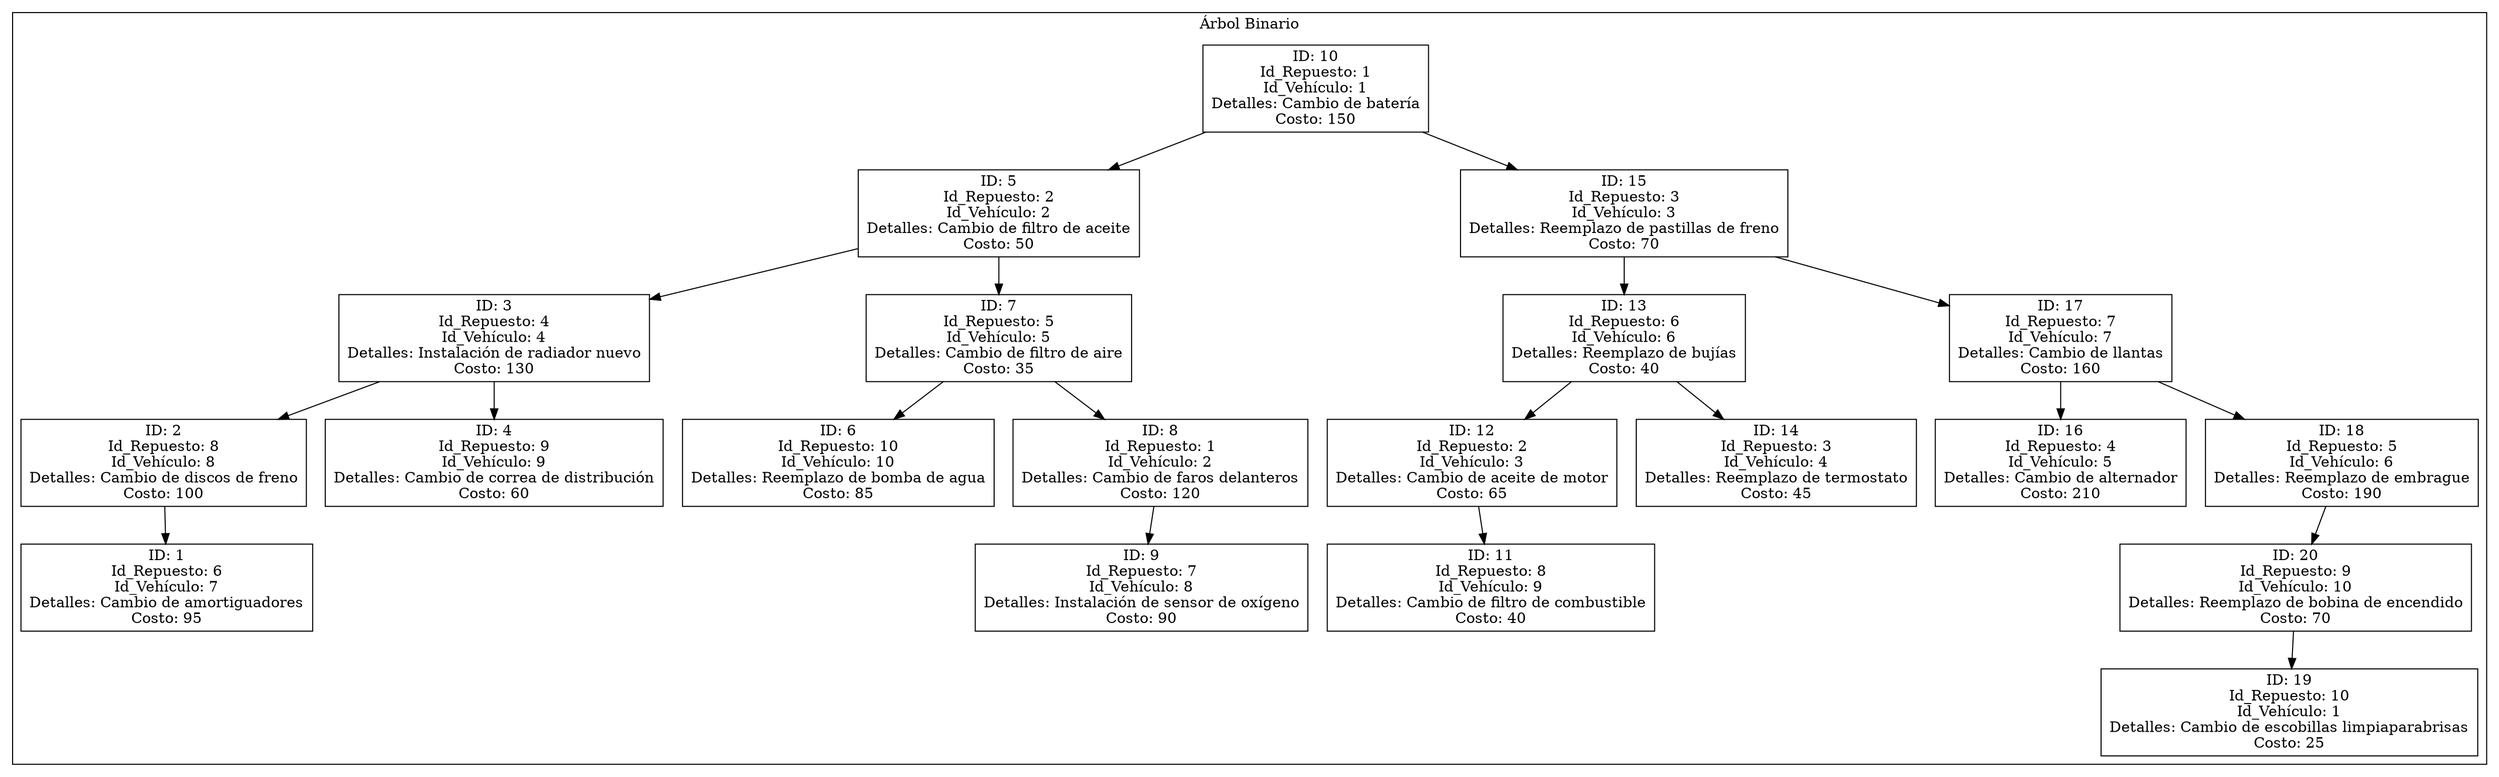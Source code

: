digraph BinaryTree {
    node [shape=box];
    rankdir=TB;
    subgraph cluster_0 {
        label = "Árbol Binario";

        "10" [label="ID: 10\nId_Repuesto: 1\nId_Vehículo: 1\nDetalles: Cambio de batería\nCosto: 150"];
        "5" [label="ID: 5\nId_Repuesto: 2\nId_Vehículo: 2\nDetalles: Cambio de filtro de aceite\nCosto: 50"];
        "3" [label="ID: 3\nId_Repuesto: 4\nId_Vehículo: 4\nDetalles: Instalación de radiador nuevo\nCosto: 130"];
        "2" [label="ID: 2\nId_Repuesto: 8\nId_Vehículo: 8\nDetalles: Cambio de discos de freno\nCosto: 100"];
        "1" [label="ID: 1\nId_Repuesto: 6\nId_Vehículo: 7\nDetalles: Cambio de amortiguadores\nCosto: 95"];
        "4" [label="ID: 4\nId_Repuesto: 9\nId_Vehículo: 9\nDetalles: Cambio de correa de distribución\nCosto: 60"];
        "7" [label="ID: 7\nId_Repuesto: 5\nId_Vehículo: 5\nDetalles: Cambio de filtro de aire\nCosto: 35"];
        "6" [label="ID: 6\nId_Repuesto: 10\nId_Vehículo: 10\nDetalles: Reemplazo de bomba de agua\nCosto: 85"];
        "8" [label="ID: 8\nId_Repuesto: 1\nId_Vehículo: 2\nDetalles: Cambio de faros delanteros\nCosto: 120"];
        "9" [label="ID: 9\nId_Repuesto: 7\nId_Vehículo: 8\nDetalles: Instalación de sensor de oxígeno\nCosto: 90"];
        "15" [label="ID: 15\nId_Repuesto: 3\nId_Vehículo: 3\nDetalles: Reemplazo de pastillas de freno\nCosto: 70"];
        "13" [label="ID: 13\nId_Repuesto: 6\nId_Vehículo: 6\nDetalles: Reemplazo de bujías\nCosto: 40"];
        "12" [label="ID: 12\nId_Repuesto: 2\nId_Vehículo: 3\nDetalles: Cambio de aceite de motor\nCosto: 65"];
        "11" [label="ID: 11\nId_Repuesto: 8\nId_Vehículo: 9\nDetalles: Cambio de filtro de combustible\nCosto: 40"];
        "14" [label="ID: 14\nId_Repuesto: 3\nId_Vehículo: 4\nDetalles: Reemplazo de termostato\nCosto: 45"];
        "17" [label="ID: 17\nId_Repuesto: 7\nId_Vehículo: 7\nDetalles: Cambio de llantas\nCosto: 160"];
        "16" [label="ID: 16\nId_Repuesto: 4\nId_Vehículo: 5\nDetalles: Cambio de alternador\nCosto: 210"];
        "18" [label="ID: 18\nId_Repuesto: 5\nId_Vehículo: 6\nDetalles: Reemplazo de embrague\nCosto: 190"];
        "20" [label="ID: 20\nId_Repuesto: 9\nId_Vehículo: 10\nDetalles: Reemplazo de bobina de encendido\nCosto: 70"];
        "19" [label="ID: 19\nId_Repuesto: 10\nId_Vehículo: 1\nDetalles: Cambio de escobillas limpiaparabrisas\nCosto: 25"];
        "10" -> "5";
        "10" -> "15";
        "5" -> "3";
        "5" -> "7";
        "3" -> "2";
        "3" -> "4";
        "2" -> "1";
        "7" -> "6";
        "7" -> "8";
        "8" -> "9";
        "15" -> "13";
        "15" -> "17";
        "13" -> "12";
        "13" -> "14";
        "12" -> "11";
        "17" -> "16";
        "17" -> "18";
        "18" -> "20";
        "20" -> "19";
    }
}
